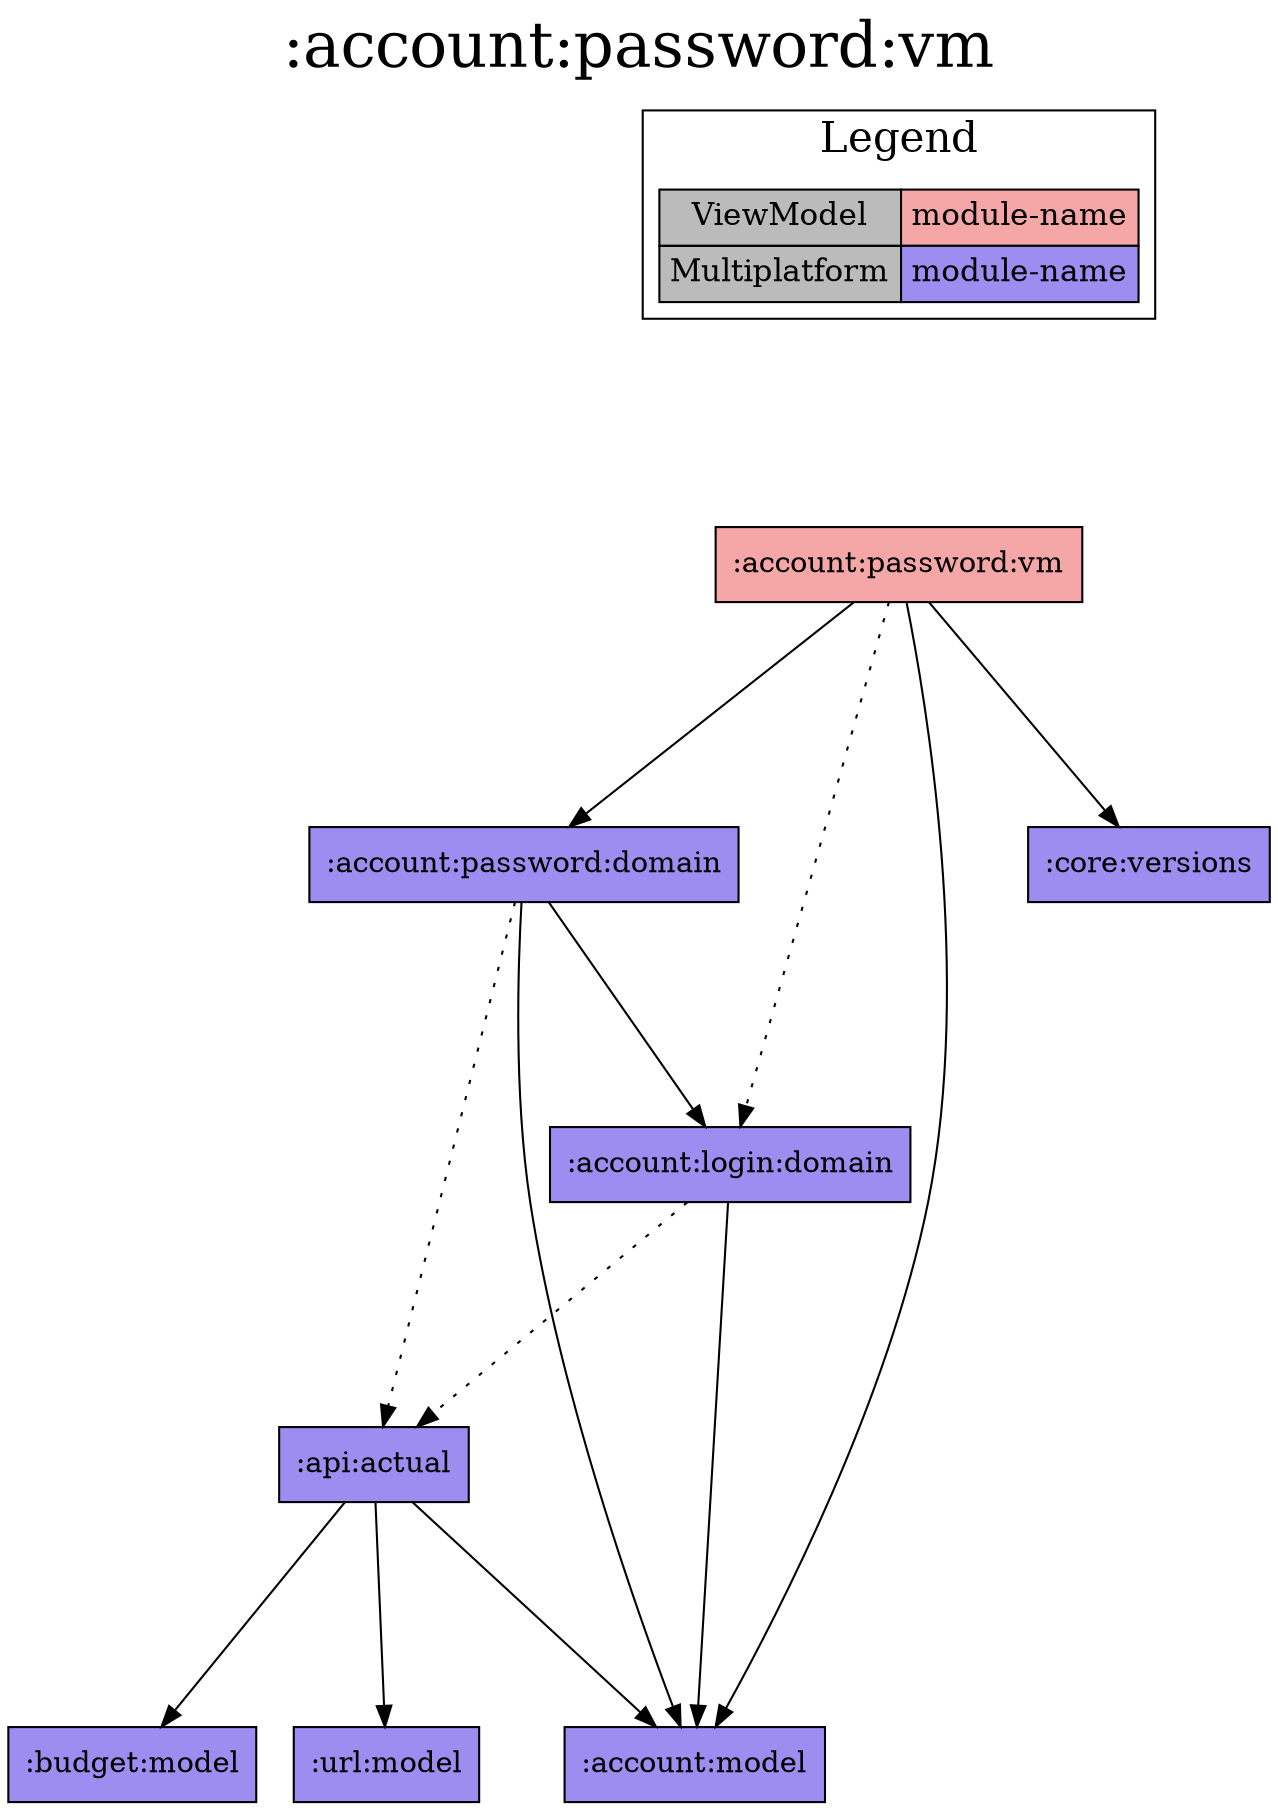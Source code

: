 digraph {
edge ["dir"="forward"]
graph ["dpi"="100","label"=":account:password:vm","labelloc"="t","fontsize"="30","ranksep"="1.5","rankdir"="TB"]
node ["style"="filled"]
":account:login:domain" ["fillcolor"="#9D8DF1","shape"="box"]
":account:model" ["fillcolor"="#9D8DF1","shape"="box"]
":account:password:domain" ["fillcolor"="#9D8DF1","shape"="box"]
":account:password:vm" ["fillcolor"="#F5A6A6","shape"="box"]
":api:actual" ["fillcolor"="#9D8DF1","shape"="box"]
":budget:model" ["fillcolor"="#9D8DF1","shape"="box"]
":core:versions" ["fillcolor"="#9D8DF1","shape"="box"]
":url:model" ["fillcolor"="#9D8DF1","shape"="box"]
{
edge ["dir"="none"]
graph ["rank"="same"]
}
":account:login:domain" -> ":account:model"
":account:login:domain" -> ":api:actual" ["style"="dotted"]
":account:password:domain" -> ":account:login:domain"
":account:password:domain" -> ":account:model"
":account:password:domain" -> ":api:actual" ["style"="dotted"]
":account:password:vm" -> ":account:login:domain" ["style"="dotted"]
":account:password:vm" -> ":account:model"
":account:password:vm" -> ":account:password:domain"
":account:password:vm" -> ":core:versions"
":api:actual" -> ":account:model"
":api:actual" -> ":budget:model"
":api:actual" -> ":url:model"
subgraph "cluster_legend" {
edge ["dir"="none"]
graph ["label"="Legend","fontsize"="20"]
"Legend" ["style"="filled","fillcolor"="#bbbbbb","shape"="none","margin"="0","fontsize"="15","label"=<
<TABLE BORDER="0" CELLBORDER="1" CELLSPACING="0" CELLPADDING="4">
<TR><TD>ViewModel</TD><TD BGCOLOR="#F5A6A6">module-name</TD></TR>
<TR><TD>Multiplatform</TD><TD BGCOLOR="#9D8DF1">module-name</TD></TR>
</TABLE>
>]
} -> ":account:password:vm" ["style"="invis"]
}

